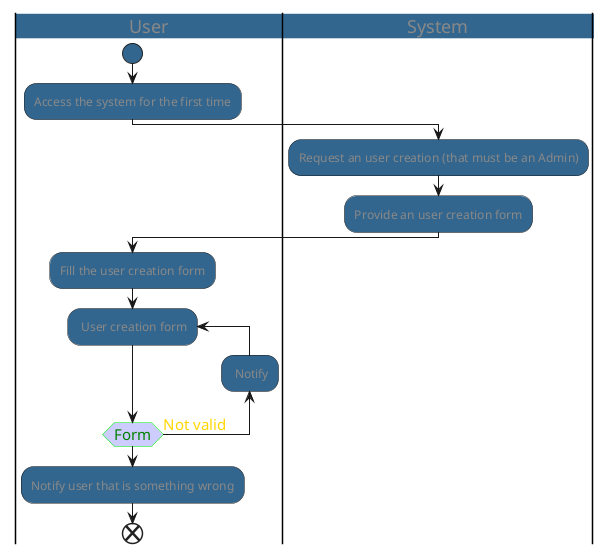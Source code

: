 @startuml
<style>
activityDiagram {
  BackgroundColor #33668E
  BorderColor #33668E
  FontColor #888
  FontName arial

  diamond {
    BackgroundColor #ccf
    LineColor #00FF00
    FontColor green
    FontName arial
    FontSize 15
  }
  arrow {
    FontColor gold
    FontName arial
    FontSize 15
  }
  partition {
    LineColor red
    FontColor green
    RoundCorner 10
    BackgroundColor PeachPuff
  }
  note {
    FontColor Blue
    LineColor Navy
    BackgroundColor #ccf
  }
}
document {
   BackgroundColor transparent
}
</style>

|User|
start
:Access the system for the first time;

|System|
:Request an user creation (that must be an Admin);
:Provide an user creation form;

|User|
:Fill the user creation form;

repeat: User creation form;
|User|
backward: Notify;
repeat while (Form) is (Not valid)
:Notify user that is something wrong;

'fork
':Cancel;
'repeat :User creation form;
'    :User creation form;
'backward: jaca;
'repeat while (form is not OK)
'endfork


'else (Valid)
'|System|
':Save to Data base;




end
@enduml
